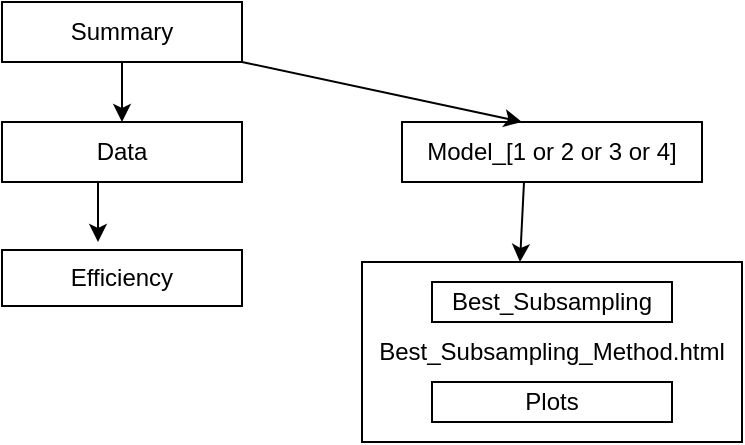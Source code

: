 <mxfile version="20.0.4" type="device"><diagram id="rdM1cI7DN0PPQbryVy3j" name="Page-1"><mxGraphModel dx="1422" dy="694" grid="1" gridSize="10" guides="1" tooltips="1" connect="1" arrows="1" fold="1" page="1" pageScale="1" pageWidth="1169" pageHeight="827" math="0" shadow="0"><root><mxCell id="0"/><mxCell id="1" parent="0"/><mxCell id="NOf0gtAweSubrdeEv3o3-3" value="Best_Subsampling_Method.html" style="rounded=0;whiteSpace=wrap;html=1;" parent="1" vertex="1"><mxGeometry x="200" y="150" width="190" height="90" as="geometry"/></mxCell><mxCell id="NOf0gtAweSubrdeEv3o3-4" value="Summary" style="rounded=0;whiteSpace=wrap;html=1;" parent="1" vertex="1"><mxGeometry x="20" y="20" width="120" height="30" as="geometry"/></mxCell><mxCell id="NOf0gtAweSubrdeEv3o3-6" value="Model_[1 or 2 or&amp;nbsp;3 or 4]" style="rounded=0;whiteSpace=wrap;html=1;" parent="1" vertex="1"><mxGeometry x="220" y="80" width="150" height="30" as="geometry"/></mxCell><mxCell id="NOf0gtAweSubrdeEv3o3-8" value="Best_Subsampling" style="rounded=0;whiteSpace=wrap;html=1;" parent="1" vertex="1"><mxGeometry x="235" y="160" width="120" height="20" as="geometry"/></mxCell><mxCell id="NOf0gtAweSubrdeEv3o3-31" value="Plots" style="rounded=0;whiteSpace=wrap;html=1;" parent="1" vertex="1"><mxGeometry x="235" y="210" width="120" height="20" as="geometry"/></mxCell><mxCell id="NOf0gtAweSubrdeEv3o3-43" value="Data" style="rounded=0;whiteSpace=wrap;html=1;" parent="1" vertex="1"><mxGeometry x="20" y="80" width="120" height="30" as="geometry"/></mxCell><mxCell id="NOf0gtAweSubrdeEv3o3-44" value="Efficiency" style="rounded=0;whiteSpace=wrap;html=1;" parent="1" vertex="1"><mxGeometry x="20" y="144" width="120" height="28" as="geometry"/></mxCell><mxCell id="NOf0gtAweSubrdeEv3o3-49" value="" style="endArrow=classic;html=1;exitX=1;exitY=1;exitDx=0;exitDy=0;" parent="1" edge="1" source="NOf0gtAweSubrdeEv3o3-4"><mxGeometry width="50" height="50" relative="1" as="geometry"><mxPoint x="280" y="50" as="sourcePoint"/><mxPoint x="280" y="80" as="targetPoint"/></mxGeometry></mxCell><mxCell id="NOf0gtAweSubrdeEv3o3-50" value="" style="endArrow=classic;html=1;" parent="1" edge="1"><mxGeometry width="50" height="50" relative="1" as="geometry"><mxPoint x="281" y="110" as="sourcePoint"/><mxPoint x="279" y="150" as="targetPoint"/></mxGeometry></mxCell><mxCell id="NOf0gtAweSubrdeEv3o3-53" value="" style="endArrow=classic;html=1;" parent="1" edge="1"><mxGeometry width="50" height="50" relative="1" as="geometry"><mxPoint x="68" y="110" as="sourcePoint"/><mxPoint x="68" y="140" as="targetPoint"/></mxGeometry></mxCell><mxCell id="NOf0gtAweSubrdeEv3o3-54" value="" style="endArrow=classic;html=1;entryX=0.5;entryY=0;entryDx=0;entryDy=0;exitX=0.5;exitY=1;exitDx=0;exitDy=0;" parent="1" source="NOf0gtAweSubrdeEv3o3-4" target="NOf0gtAweSubrdeEv3o3-43" edge="1"><mxGeometry width="50" height="50" relative="1" as="geometry"><mxPoint x="220" y="50" as="sourcePoint"/><mxPoint x="560" y="50" as="targetPoint"/></mxGeometry></mxCell></root></mxGraphModel></diagram></mxfile>